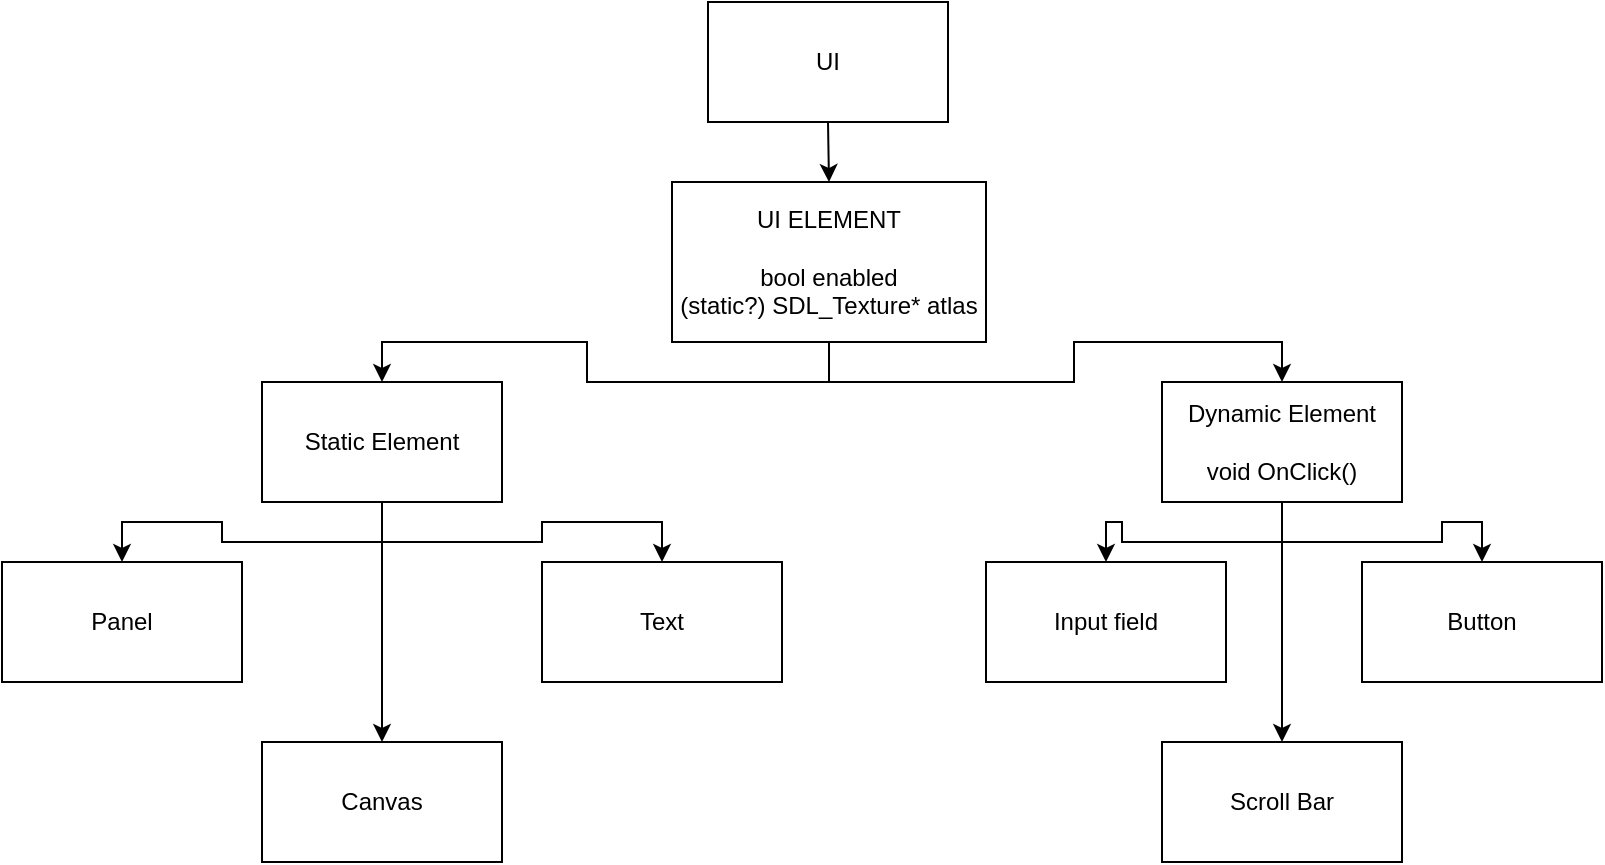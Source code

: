 <mxfile version="12.4.3" type="device" pages="1"><diagram id="9TCni8zkd9GzKKKIGCB6" name="Page-1"><mxGraphModel dx="1102" dy="582" grid="1" gridSize="10" guides="1" tooltips="1" connect="1" arrows="1" fold="1" page="1" pageScale="1" pageWidth="827" pageHeight="1169" math="0" shadow="0"><root><mxCell id="0"/><mxCell id="1" parent="0"/><mxCell id="v5UvH6XCNH432EWzUZHM-3" style="edgeStyle=orthogonalEdgeStyle;rounded=0;orthogonalLoop=1;jettySize=auto;html=1;exitX=0.5;exitY=1;exitDx=0;exitDy=0;entryX=0.5;entryY=0;entryDx=0;entryDy=0;" edge="1" parent="1" source="v5UvH6XCNH432EWzUZHM-1" target="v5UvH6XCNH432EWzUZHM-2"><mxGeometry relative="1" as="geometry"/></mxCell><mxCell id="v5UvH6XCNH432EWzUZHM-1" value="UI" style="rounded=0;whiteSpace=wrap;html=1;" vertex="1" parent="1"><mxGeometry x="353" y="10" width="120" height="60" as="geometry"/></mxCell><mxCell id="v5UvH6XCNH432EWzUZHM-13" style="edgeStyle=orthogonalEdgeStyle;rounded=0;orthogonalLoop=1;jettySize=auto;html=1;exitX=0.5;exitY=1;exitDx=0;exitDy=0;entryX=0.5;entryY=0;entryDx=0;entryDy=0;" edge="1" parent="1" source="v5UvH6XCNH432EWzUZHM-2" target="v5UvH6XCNH432EWzUZHM-4"><mxGeometry relative="1" as="geometry"/></mxCell><mxCell id="v5UvH6XCNH432EWzUZHM-14" style="edgeStyle=orthogonalEdgeStyle;rounded=0;orthogonalLoop=1;jettySize=auto;html=1;exitX=0.5;exitY=1;exitDx=0;exitDy=0;entryX=0.5;entryY=0;entryDx=0;entryDy=0;" edge="1" parent="1" source="v5UvH6XCNH432EWzUZHM-2" target="v5UvH6XCNH432EWzUZHM-5"><mxGeometry relative="1" as="geometry"/></mxCell><mxCell id="v5UvH6XCNH432EWzUZHM-2" value="UI ELEMENT&lt;br&gt;&lt;br&gt;bool enabled&lt;br&gt;(static?) SDL_Texture* atlas" style="rounded=0;whiteSpace=wrap;html=1;" vertex="1" parent="1"><mxGeometry x="335" y="100" width="157" height="80" as="geometry"/></mxCell><mxCell id="v5UvH6XCNH432EWzUZHM-15" style="edgeStyle=orthogonalEdgeStyle;rounded=0;orthogonalLoop=1;jettySize=auto;html=1;exitX=0.5;exitY=1;exitDx=0;exitDy=0;entryX=0.5;entryY=0;entryDx=0;entryDy=0;" edge="1" parent="1" source="v5UvH6XCNH432EWzUZHM-4" target="v5UvH6XCNH432EWzUZHM-7"><mxGeometry relative="1" as="geometry"/></mxCell><mxCell id="v5UvH6XCNH432EWzUZHM-17" style="edgeStyle=orthogonalEdgeStyle;rounded=0;orthogonalLoop=1;jettySize=auto;html=1;exitX=0.5;exitY=1;exitDx=0;exitDy=0;entryX=0.5;entryY=0;entryDx=0;entryDy=0;" edge="1" parent="1" source="v5UvH6XCNH432EWzUZHM-4" target="v5UvH6XCNH432EWzUZHM-10"><mxGeometry relative="1" as="geometry"/></mxCell><mxCell id="v5UvH6XCNH432EWzUZHM-19" style="edgeStyle=orthogonalEdgeStyle;rounded=0;orthogonalLoop=1;jettySize=auto;html=1;exitX=0.5;exitY=1;exitDx=0;exitDy=0;entryX=0.5;entryY=0;entryDx=0;entryDy=0;" edge="1" parent="1" source="v5UvH6XCNH432EWzUZHM-4" target="v5UvH6XCNH432EWzUZHM-8"><mxGeometry relative="1" as="geometry"/></mxCell><mxCell id="v5UvH6XCNH432EWzUZHM-4" value="Static Element" style="rounded=0;whiteSpace=wrap;html=1;" vertex="1" parent="1"><mxGeometry x="130" y="200" width="120" height="60" as="geometry"/></mxCell><mxCell id="v5UvH6XCNH432EWzUZHM-21" style="edgeStyle=orthogonalEdgeStyle;rounded=0;orthogonalLoop=1;jettySize=auto;html=1;exitX=0.5;exitY=1;exitDx=0;exitDy=0;entryX=0.5;entryY=0;entryDx=0;entryDy=0;" edge="1" parent="1" source="v5UvH6XCNH432EWzUZHM-5" target="v5UvH6XCNH432EWzUZHM-9"><mxGeometry relative="1" as="geometry"/></mxCell><mxCell id="v5UvH6XCNH432EWzUZHM-22" style="edgeStyle=orthogonalEdgeStyle;rounded=0;orthogonalLoop=1;jettySize=auto;html=1;exitX=0.5;exitY=1;exitDx=0;exitDy=0;entryX=0.5;entryY=0;entryDx=0;entryDy=0;" edge="1" parent="1" source="v5UvH6XCNH432EWzUZHM-5" target="v5UvH6XCNH432EWzUZHM-6"><mxGeometry relative="1" as="geometry"/></mxCell><mxCell id="v5UvH6XCNH432EWzUZHM-24" style="edgeStyle=orthogonalEdgeStyle;rounded=0;orthogonalLoop=1;jettySize=auto;html=1;exitX=0.5;exitY=1;exitDx=0;exitDy=0;entryX=0.5;entryY=0;entryDx=0;entryDy=0;" edge="1" parent="1" source="v5UvH6XCNH432EWzUZHM-5" target="v5UvH6XCNH432EWzUZHM-23"><mxGeometry relative="1" as="geometry"/></mxCell><mxCell id="v5UvH6XCNH432EWzUZHM-5" value="Dynamic Element&lt;br&gt;&lt;br&gt;void OnClick()" style="rounded=0;whiteSpace=wrap;html=1;" vertex="1" parent="1"><mxGeometry x="580" y="200" width="120" height="60" as="geometry"/></mxCell><mxCell id="v5UvH6XCNH432EWzUZHM-6" value="Button" style="rounded=0;whiteSpace=wrap;html=1;" vertex="1" parent="1"><mxGeometry x="680" y="290" width="120" height="60" as="geometry"/></mxCell><mxCell id="v5UvH6XCNH432EWzUZHM-7" value="Panel" style="rounded=0;whiteSpace=wrap;html=1;" vertex="1" parent="1"><mxGeometry y="290" width="120" height="60" as="geometry"/></mxCell><mxCell id="v5UvH6XCNH432EWzUZHM-8" value="Canvas" style="rounded=0;whiteSpace=wrap;html=1;" vertex="1" parent="1"><mxGeometry x="130" y="380" width="120" height="60" as="geometry"/></mxCell><mxCell id="v5UvH6XCNH432EWzUZHM-9" value="Input field" style="rounded=0;whiteSpace=wrap;html=1;" vertex="1" parent="1"><mxGeometry x="492" y="290" width="120" height="60" as="geometry"/></mxCell><mxCell id="v5UvH6XCNH432EWzUZHM-10" value="Text" style="rounded=0;whiteSpace=wrap;html=1;" vertex="1" parent="1"><mxGeometry x="270" y="290" width="120" height="60" as="geometry"/></mxCell><mxCell id="v5UvH6XCNH432EWzUZHM-23" value="Scroll Bar" style="rounded=0;whiteSpace=wrap;html=1;" vertex="1" parent="1"><mxGeometry x="580" y="380" width="120" height="60" as="geometry"/></mxCell></root></mxGraphModel></diagram></mxfile>